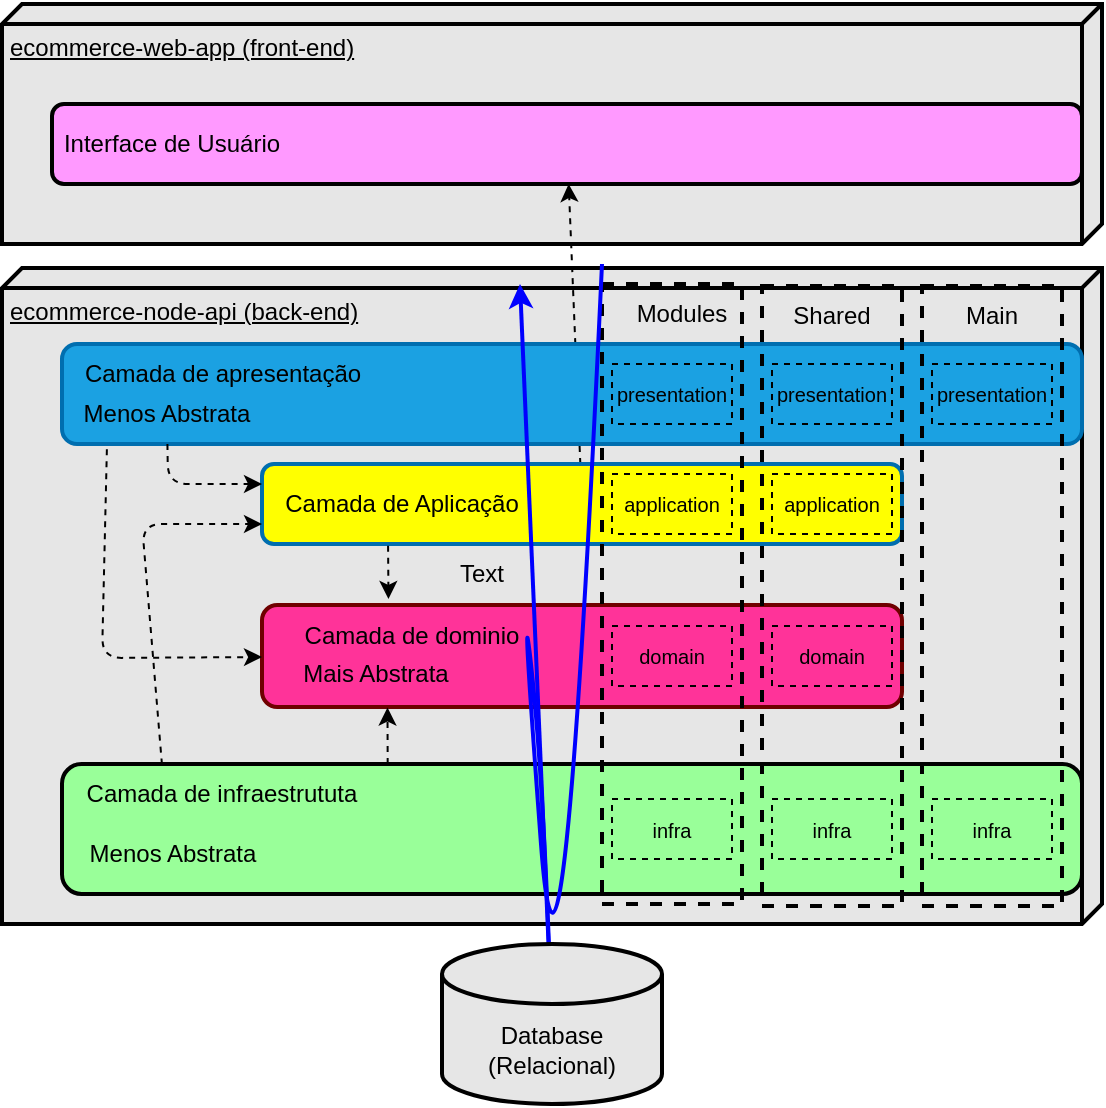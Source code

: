 <mxfile>
    <diagram id="aSWss9fgncpxhGeWPriy" name="Arquitetura em Camadas">
        <mxGraphModel dx="760" dy="619" grid="1" gridSize="10" guides="1" tooltips="1" connect="1" arrows="1" fold="1" page="1" pageScale="1" pageWidth="850" pageHeight="1100" math="0" shadow="0">
            <root>
                <mxCell id="0"/>
                <mxCell id="1" parent="0"/>
                <mxCell id="2" value="&lt;font color=&quot;#000000&quot;&gt;ecommerce-node-api (back-end)&lt;/font&gt;" style="verticalAlign=top;align=left;spacingTop=8;spacingLeft=2;spacingRight=12;shape=cube;size=10;direction=south;fontStyle=4;html=1;strokeWidth=2;fillColor=#E6E6E6;" parent="1" vertex="1">
                    <mxGeometry x="190" y="212" width="550" height="328" as="geometry"/>
                </mxCell>
                <mxCell id="4" value="&lt;font color=&quot;#000000&quot;&gt;ecommerce-web-app (front-end)&lt;/font&gt;" style="verticalAlign=top;align=left;spacingTop=8;spacingLeft=2;spacingRight=12;shape=cube;size=10;direction=south;fontStyle=4;html=1;strokeWidth=2;fillColor=#E6E6E6;" parent="1" vertex="1">
                    <mxGeometry x="190" y="80" width="550" height="120" as="geometry"/>
                </mxCell>
                <mxCell id="6" value="&lt;div style=&quot;&quot;&gt;&lt;br&gt;&lt;/div&gt;" style="rounded=1;whiteSpace=wrap;html=1;strokeWidth=2;align=center;fillColor=#FF3399;fontColor=#ffffff;strokeColor=#6F0000;points=[[0,0,0,0,0],[0,0.25,0,0,0],[0,0.51,0,0,0],[0,0.75,0,0,0],[0,1,0,0,0],[0.1,0,0,0,0],[0.25,1,0,0,0],[0.5,0,0,0,0],[0.5,1,0,0,0],[0.75,0,0,0,0],[0.75,1,0,0,0],[1,0,0,0,0],[1,0.25,0,0,0],[1,0.51,0,0,0],[1,0.75,0,0,0],[1,1,0,0,0]];" parent="1" vertex="1">
                    <mxGeometry x="320" y="380.5" width="320" height="51" as="geometry"/>
                </mxCell>
                <mxCell id="7" value="&lt;font color=&quot;#000000&quot;&gt;Camada de dominio&lt;/font&gt;" style="text;html=1;strokeColor=none;fillColor=none;align=center;verticalAlign=middle;whiteSpace=wrap;rounded=0;strokeWidth=2;" parent="1" vertex="1">
                    <mxGeometry x="335" y="380.5" width="120" height="30" as="geometry"/>
                </mxCell>
                <mxCell id="21" value="" style="edgeStyle=none;html=1;dashed=1;fontColor=#000000;" parent="1" source="8" target="13" edge="1">
                    <mxGeometry relative="1" as="geometry"/>
                </mxCell>
                <mxCell id="8" value="&lt;div style=&quot;&quot;&gt;&lt;br&gt;&lt;/div&gt;" style="rounded=1;whiteSpace=wrap;html=1;strokeWidth=2;align=center;fillColor=#FFFF00;fontColor=#ffffff;strokeColor=#006EAF;points=[[0,0,0,0,0],[0,0.25,0,0,0],[0,0.5,0,0,0],[0,0.75,0,0,0],[0,1,0,0,0],[0.09,1,0,0,0],[0.25,0,0,0,0],[0.5,0,0,0,0],[0.5,1,0,0,0],[0.75,0,0,0,0],[0.75,1,0,0,0],[1,0,0,0,0],[1,0.25,0,0,0],[1,0.5,0,0,0],[1,0.75,0,0,0],[1,1,0,0,0]];" parent="1" vertex="1">
                    <mxGeometry x="320" y="310" width="320" height="40" as="geometry"/>
                </mxCell>
                <mxCell id="41" style="edgeStyle=none;rounded=1;html=1;entryX=0.402;entryY=-0.1;entryDx=0;entryDy=0;dashed=1;strokeColor=#000000;fontColor=#000000;exitX=0.197;exitY=1.021;exitDx=0;exitDy=0;exitPerimeter=0;entryPerimeter=0;" parent="1" source="8" target="7" edge="1">
                    <mxGeometry relative="1" as="geometry"/>
                </mxCell>
                <mxCell id="9" value="&lt;font color=&quot;#000000&quot;&gt;Camada de Aplicação&lt;/font&gt;" style="text;html=1;strokeColor=none;fillColor=none;align=center;verticalAlign=middle;whiteSpace=wrap;rounded=0;strokeWidth=2;" parent="1" vertex="1">
                    <mxGeometry x="325" y="315" width="130" height="30" as="geometry"/>
                </mxCell>
                <mxCell id="42" style="edgeStyle=none;rounded=1;html=1;entryX=0;entryY=0.75;entryDx=0;entryDy=0;entryPerimeter=0;dashed=1;strokeColor=#000000;fontColor=#000000;exitX=0.098;exitY=0.004;exitDx=0;exitDy=0;exitPerimeter=0;" parent="1" source="10" target="8" edge="1">
                    <mxGeometry relative="1" as="geometry">
                        <Array as="points">
                            <mxPoint x="260" y="340"/>
                        </Array>
                    </mxGeometry>
                </mxCell>
                <mxCell id="43" style="edgeStyle=none;rounded=1;html=1;entryX=0.623;entryY=1.059;entryDx=0;entryDy=0;entryPerimeter=0;dashed=1;strokeColor=#000000;fontColor=#000000;exitX=0.402;exitY=0;exitDx=0;exitDy=0;exitPerimeter=0;" parent="1" edge="1">
                    <mxGeometry relative="1" as="geometry">
                        <mxPoint x="382.84" y="460" as="sourcePoint"/>
                        <mxPoint x="382.743" y="431.77" as="targetPoint"/>
                    </mxGeometry>
                </mxCell>
                <mxCell id="10" value="&lt;div style=&quot;&quot;&gt;&lt;br&gt;&lt;/div&gt;" style="rounded=1;whiteSpace=wrap;html=1;strokeWidth=2;align=center;fillColor=#99FF99;points=[[0,0,0,0,0],[0,0.25,0,0,0],[0,0.51,0,0,0],[0,0.75,0,0,0],[0,1,0,0,0],[0.08,0,0,0,-5],[0.16,0,0,0,-5],[0.25,1,0,0,0],[0.47,0,0,0,0],[0.5,1,0,0,0],[0.75,1,0,0,0],[1,0,0,0,0],[1,0.25,0,0,0],[1,0.51,0,0,0],[1,0.75,0,0,0],[1,1,0,0,0]];strokeColor=#000000;" parent="1" vertex="1">
                    <mxGeometry x="220" y="460" width="510" height="65" as="geometry"/>
                </mxCell>
                <mxCell id="12" value="&lt;font color=&quot;#000000&quot;&gt;Camada de infraestrututa&lt;/font&gt;" style="text;html=1;strokeColor=none;fillColor=none;align=center;verticalAlign=middle;whiteSpace=wrap;rounded=0;strokeWidth=2;" parent="1" vertex="1">
                    <mxGeometry x="225" y="460" width="150" height="30" as="geometry"/>
                </mxCell>
                <mxCell id="13" value="&lt;div style=&quot;&quot;&gt;&lt;br&gt;&lt;/div&gt;" style="rounded=1;whiteSpace=wrap;html=1;strokeWidth=2;align=center;fillColor=#FF99FF;" parent="1" vertex="1">
                    <mxGeometry x="215" y="130" width="515" height="40" as="geometry"/>
                </mxCell>
                <mxCell id="14" value="Interface de Usuário" style="text;html=1;strokeColor=none;fillColor=none;align=center;verticalAlign=middle;whiteSpace=wrap;rounded=0;labelBackgroundColor=#;strokeWidth=2;fontColor=#000000;" parent="1" vertex="1">
                    <mxGeometry x="190" y="135" width="170" height="30" as="geometry"/>
                </mxCell>
                <mxCell id="32" value="Mais Abstrata" style="text;html=1;strokeColor=none;fillColor=none;align=center;verticalAlign=middle;whiteSpace=wrap;rounded=0;fontColor=#000000;" parent="1" vertex="1">
                    <mxGeometry x="328" y="400" width="97.5" height="30" as="geometry"/>
                </mxCell>
                <mxCell id="34" value="&lt;div style=&quot;&quot;&gt;&lt;br&gt;&lt;/div&gt;" style="rounded=1;whiteSpace=wrap;html=1;strokeWidth=2;align=center;fillColor=#1ba1e2;fontColor=#ffffff;strokeColor=#006EAF;points=[[0,0,0,0,0],[0,0.26,0,0,0],[0,0.5,0,0,0],[0,0.74,0,0,0],[0,1,0,0,0],[0.05,0.88,0,0,0],[0.11,1,0,0,0],[0.25,0,0,0,0],[0.5,0,0,0,0],[0.75,0,0,0,0],[0.75,1,0,0,0],[1,0,0,0,0],[1,0.26,0,0,0],[1,0.5,0,0,0],[1,0.76,0,0,0],[1,1,0,0,0]];" parent="1" vertex="1">
                    <mxGeometry x="220" y="250" width="510" height="50" as="geometry"/>
                </mxCell>
                <mxCell id="40" style="edgeStyle=none;rounded=1;html=1;exitX=0.044;exitY=1.052;exitDx=0;exitDy=0;entryX=0;entryY=0.51;entryDx=0;entryDy=0;dashed=1;strokeColor=#000000;fontColor=#000000;exitPerimeter=0;entryPerimeter=0;" parent="1" source="34" target="6" edge="1">
                    <mxGeometry relative="1" as="geometry">
                        <Array as="points">
                            <mxPoint x="240" y="407"/>
                        </Array>
                    </mxGeometry>
                </mxCell>
                <mxCell id="35" value="Camada de apresentação" style="text;html=1;strokeColor=none;fillColor=none;align=center;verticalAlign=middle;whiteSpace=wrap;rounded=0;fontColor=#000000;" parent="1" vertex="1">
                    <mxGeometry x="202.5" y="250" width="195" height="30" as="geometry"/>
                </mxCell>
                <mxCell id="36" value="Menos Abstrata" style="text;html=1;strokeColor=none;fillColor=none;align=center;verticalAlign=middle;whiteSpace=wrap;rounded=0;fontColor=#000000;" parent="1" vertex="1">
                    <mxGeometry x="212.5" y="490" width="125" height="30" as="geometry"/>
                </mxCell>
                <mxCell id="38" style="edgeStyle=none;html=1;entryX=0;entryY=0.25;entryDx=0;entryDy=0;fontColor=#000000;rounded=1;dashed=1;strokeColor=#000000;entryPerimeter=0;" parent="1" source="37" target="8" edge="1">
                    <mxGeometry relative="1" as="geometry">
                        <Array as="points">
                            <mxPoint x="273" y="320"/>
                        </Array>
                    </mxGeometry>
                </mxCell>
                <mxCell id="37" value="Menos Abstrata" style="text;html=1;strokeColor=none;fillColor=none;align=center;verticalAlign=middle;whiteSpace=wrap;rounded=0;fontColor=#000000;" parent="1" vertex="1">
                    <mxGeometry x="210" y="270" width="125" height="30" as="geometry"/>
                </mxCell>
                <mxCell id="44" value="" style="curved=1;endArrow=classic;html=1;rounded=1;strokeColor=#0000FF;fontColor=#000000;strokeWidth=2;startArrow=none;" parent="1" edge="1" source="5">
                    <mxGeometry width="50" height="50" relative="1" as="geometry">
                        <mxPoint x="490" y="210" as="sourcePoint"/>
                        <mxPoint x="449" y="220" as="targetPoint"/>
                        <Array as="points"/>
                    </mxGeometry>
                </mxCell>
                <mxCell id="rETtWXidspeaWh_SScwB-46" value="" style="rounded=0;whiteSpace=wrap;html=1;strokeWidth=2;fillWeight=4;hachureGap=8;hachureAngle=45;fillColor=none;shadow=0;strokeColor=#000000;fontSize=7;fontColor=#000000;dashed=1;" parent="1" vertex="1">
                    <mxGeometry x="490" y="220" width="70" height="310" as="geometry"/>
                </mxCell>
                <mxCell id="45" value="Text" style="text;html=1;strokeColor=none;fillColor=none;align=center;verticalAlign=middle;whiteSpace=wrap;rounded=0;" parent="1" vertex="1">
                    <mxGeometry x="400" y="350" width="60" height="30" as="geometry"/>
                </mxCell>
                <mxCell id="46" value="&lt;font color=&quot;#000000&quot;&gt;Modules&lt;/font&gt;" style="text;html=1;strokeColor=none;fillColor=none;align=center;verticalAlign=middle;whiteSpace=wrap;rounded=0;sketch=0;" parent="1" vertex="1">
                    <mxGeometry x="500" y="220" width="60" height="30" as="geometry"/>
                </mxCell>
                <mxCell id="47" value="&lt;font style=&quot;font-size: 10px;&quot; color=&quot;#000000&quot;&gt;application&lt;/font&gt;" style="text;html=1;strokeColor=#000000;fillColor=none;align=center;verticalAlign=middle;whiteSpace=wrap;rounded=0;sketch=0;dashed=1;" parent="1" vertex="1">
                    <mxGeometry x="495" y="315" width="60" height="30" as="geometry"/>
                </mxCell>
                <mxCell id="48" value="&lt;font style=&quot;font-size: 10px;&quot; color=&quot;#000000&quot;&gt;domain&lt;/font&gt;" style="text;html=1;strokeColor=#000000;fillColor=none;align=center;verticalAlign=middle;whiteSpace=wrap;rounded=0;sketch=0;dashed=1;" parent="1" vertex="1">
                    <mxGeometry x="495" y="391" width="60" height="30" as="geometry"/>
                </mxCell>
                <mxCell id="49" value="&lt;font style=&quot;font-size: 10px;&quot; color=&quot;#000000&quot;&gt;infra&lt;/font&gt;" style="text;html=1;strokeColor=#000000;fillColor=none;align=center;verticalAlign=middle;whiteSpace=wrap;rounded=0;sketch=0;dashed=1;" parent="1" vertex="1">
                    <mxGeometry x="495" y="477.5" width="60" height="30" as="geometry"/>
                </mxCell>
                <mxCell id="50" value="&lt;font style=&quot;font-size: 10px;&quot; color=&quot;#000000&quot;&gt;presentation&lt;/font&gt;" style="text;html=1;strokeColor=#000000;fillColor=none;align=center;verticalAlign=middle;whiteSpace=wrap;rounded=0;sketch=0;dashed=1;" parent="1" vertex="1">
                    <mxGeometry x="495" y="260" width="60" height="30" as="geometry"/>
                </mxCell>
                <mxCell id="51" value="" style="rounded=0;whiteSpace=wrap;html=1;strokeWidth=2;fillWeight=4;hachureGap=8;hachureAngle=45;fillColor=none;shadow=0;strokeColor=#000000;fontSize=7;fontColor=#000000;dashed=1;" parent="1" vertex="1">
                    <mxGeometry x="570" y="221" width="70" height="310" as="geometry"/>
                </mxCell>
                <mxCell id="52" value="&lt;font color=&quot;#000000&quot;&gt;Shared&lt;/font&gt;" style="text;html=1;strokeColor=none;fillColor=none;align=center;verticalAlign=middle;whiteSpace=wrap;rounded=0;sketch=0;" parent="1" vertex="1">
                    <mxGeometry x="575" y="221" width="60" height="30" as="geometry"/>
                </mxCell>
                <mxCell id="53" value="&lt;font style=&quot;font-size: 10px;&quot; color=&quot;#000000&quot;&gt;presentation&lt;/font&gt;" style="text;html=1;strokeColor=#000000;fillColor=none;align=center;verticalAlign=middle;whiteSpace=wrap;rounded=0;sketch=0;dashed=1;" parent="1" vertex="1">
                    <mxGeometry x="575" y="260" width="60" height="30" as="geometry"/>
                </mxCell>
                <mxCell id="54" value="&lt;span style=&quot;color: rgb(0, 0, 0); font-size: 10px;&quot;&gt;application&lt;/span&gt;" style="text;html=1;strokeColor=#000000;fillColor=none;align=center;verticalAlign=middle;whiteSpace=wrap;rounded=0;sketch=0;dashed=1;" parent="1" vertex="1">
                    <mxGeometry x="575" y="315" width="60" height="30" as="geometry"/>
                </mxCell>
                <mxCell id="55" value="&lt;font style=&quot;font-size: 10px;&quot; color=&quot;#000000&quot;&gt;domain&lt;/font&gt;" style="text;html=1;strokeColor=#000000;fillColor=none;align=center;verticalAlign=middle;whiteSpace=wrap;rounded=0;sketch=0;dashed=1;" parent="1" vertex="1">
                    <mxGeometry x="575" y="391" width="60" height="30" as="geometry"/>
                </mxCell>
                <mxCell id="56" value="&lt;font style=&quot;font-size: 10px;&quot; color=&quot;#000000&quot;&gt;infra&lt;/font&gt;" style="text;html=1;strokeColor=#000000;fillColor=none;align=center;verticalAlign=middle;whiteSpace=wrap;rounded=0;sketch=0;dashed=1;" parent="1" vertex="1">
                    <mxGeometry x="575" y="477.5" width="60" height="30" as="geometry"/>
                </mxCell>
                <mxCell id="GGV-V5xr20-UlNDZacLf-56" value="" style="rounded=0;whiteSpace=wrap;html=1;strokeWidth=2;fillWeight=4;hachureGap=8;hachureAngle=45;fillColor=none;shadow=0;strokeColor=#000000;fontSize=7;fontColor=#000000;dashed=1;" vertex="1" parent="1">
                    <mxGeometry x="650" y="221" width="70" height="310" as="geometry"/>
                </mxCell>
                <mxCell id="GGV-V5xr20-UlNDZacLf-57" value="&lt;font style=&quot;font-size: 10px;&quot; color=&quot;#000000&quot;&gt;infra&lt;/font&gt;" style="text;html=1;strokeColor=#000000;fillColor=none;align=center;verticalAlign=middle;whiteSpace=wrap;rounded=0;sketch=0;dashed=1;" vertex="1" parent="1">
                    <mxGeometry x="655" y="477.5" width="60" height="30" as="geometry"/>
                </mxCell>
                <mxCell id="GGV-V5xr20-UlNDZacLf-58" value="&lt;font style=&quot;font-size: 10px;&quot; color=&quot;#000000&quot;&gt;presentation&lt;/font&gt;" style="text;html=1;strokeColor=#000000;fillColor=none;align=center;verticalAlign=middle;whiteSpace=wrap;rounded=0;sketch=0;dashed=1;" vertex="1" parent="1">
                    <mxGeometry x="655" y="260" width="60" height="30" as="geometry"/>
                </mxCell>
                <mxCell id="GGV-V5xr20-UlNDZacLf-59" value="" style="curved=1;endArrow=none;html=1;rounded=1;strokeColor=#0000FF;fontColor=#000000;strokeWidth=2;" edge="1" parent="1" target="5">
                    <mxGeometry width="50" height="50" relative="1" as="geometry">
                        <mxPoint x="490" y="210" as="sourcePoint"/>
                        <mxPoint x="449" y="220" as="targetPoint"/>
                        <Array as="points">
                            <mxPoint x="470" y="640"/>
                            <mxPoint x="449" y="360"/>
                            <mxPoint x="460" y="460"/>
                        </Array>
                    </mxGeometry>
                </mxCell>
                <mxCell id="5" value="&lt;font color=&quot;#000000&quot;&gt;Database (Relacional)&lt;/font&gt;" style="shape=cylinder3;whiteSpace=wrap;html=1;boundedLbl=1;backgroundOutline=1;size=15;strokeWidth=2;fillColor=#E6E6E6;" parent="1" vertex="1">
                    <mxGeometry x="410" y="550" width="110" height="80" as="geometry"/>
                </mxCell>
                <mxCell id="GGV-V5xr20-UlNDZacLf-60" value="&lt;font color=&quot;#000000&quot;&gt;Main&lt;/font&gt;" style="text;html=1;strokeColor=none;fillColor=none;align=center;verticalAlign=middle;whiteSpace=wrap;rounded=0;sketch=0;" vertex="1" parent="1">
                    <mxGeometry x="655" y="221" width="60" height="30" as="geometry"/>
                </mxCell>
            </root>
        </mxGraphModel>
    </diagram>
    <diagram name="Arquitetura Hexagonal" id="wjivnZVUsACDeRUAyvuC">
        <mxGraphModel dx="799" dy="619" grid="1" gridSize="10" guides="1" tooltips="1" connect="1" arrows="1" fold="1" page="1" pageScale="1" pageWidth="850" pageHeight="1100" math="0" shadow="0">
            <root>
                <mxCell id="tzPjVgsUGmhRdQPGDlRc-0"/>
                <mxCell id="tzPjVgsUGmhRdQPGDlRc-1" parent="tzPjVgsUGmhRdQPGDlRc-0"/>
                <mxCell id="tzPjVgsUGmhRdQPGDlRc-2" value="&lt;font color=&quot;#000000&quot;&gt;ecommerce-node-api (back-end)&lt;/font&gt;" style="verticalAlign=top;align=left;spacingTop=8;spacingLeft=2;spacingRight=12;shape=cube;size=10;direction=south;fontStyle=4;html=1;strokeWidth=2;fillColor=#E6E6E6;" parent="tzPjVgsUGmhRdQPGDlRc-1" vertex="1">
                    <mxGeometry x="185" y="185" width="480" height="320" as="geometry"/>
                </mxCell>
                <mxCell id="tzPjVgsUGmhRdQPGDlRc-3" value="&lt;font color=&quot;#000000&quot;&gt;ecommerce-web-app (front-end)&lt;/font&gt;" style="verticalAlign=top;align=left;spacingTop=8;spacingLeft=2;spacingRight=12;shape=cube;size=10;direction=south;fontStyle=4;html=1;strokeWidth=2;fillColor=#E6E6E6;" parent="tzPjVgsUGmhRdQPGDlRc-1" vertex="1">
                    <mxGeometry x="190" y="40" width="480" height="120" as="geometry"/>
                </mxCell>
                <mxCell id="tzPjVgsUGmhRdQPGDlRc-4" value="&lt;font color=&quot;#000000&quot;&gt;Database (Relacional)&lt;/font&gt;" style="shape=cylinder3;whiteSpace=wrap;html=1;boundedLbl=1;backgroundOutline=1;size=15;strokeWidth=2;fillColor=#E6E6E6;" parent="tzPjVgsUGmhRdQPGDlRc-1" vertex="1">
                    <mxGeometry x="375" y="520" width="110" height="80" as="geometry"/>
                </mxCell>
                <mxCell id="tzPjVgsUGmhRdQPGDlRc-15" value="&lt;div style=&quot;&quot;&gt;&lt;br&gt;&lt;/div&gt;" style="rounded=1;whiteSpace=wrap;html=1;strokeWidth=2;align=center;fillColor=#FF99FF;" parent="tzPjVgsUGmhRdQPGDlRc-1" vertex="1">
                    <mxGeometry x="215" y="89" width="415" height="40" as="geometry"/>
                </mxCell>
                <mxCell id="tzPjVgsUGmhRdQPGDlRc-16" value="Interface de Usuário" style="text;html=1;strokeColor=none;fillColor=none;align=center;verticalAlign=middle;whiteSpace=wrap;rounded=0;labelBackgroundColor=#;strokeWidth=2;fontColor=#000000;" parent="tzPjVgsUGmhRdQPGDlRc-1" vertex="1">
                    <mxGeometry x="190" y="94" width="170" height="30" as="geometry"/>
                </mxCell>
                <mxCell id="usXvEcNRvfOSVGBU--6a-12" style="edgeStyle=none;html=1;exitX=0.5;exitY=1;exitDx=0;exitDy=0;entryX=0.5;entryY=1;entryDx=0;entryDy=0;dashed=1;strokeColor=#000000;fontSize=7;fontColor=#000000;" parent="tzPjVgsUGmhRdQPGDlRc-1" source="vYS4999cGOgpFXuxNJbP-7" target="vYS4999cGOgpFXuxNJbP-4" edge="1">
                    <mxGeometry relative="1" as="geometry"/>
                </mxCell>
                <mxCell id="vYS4999cGOgpFXuxNJbP-7" value="" style="shape=hexagon;perimeter=hexagonPerimeter2;whiteSpace=wrap;html=1;fixedSize=1;shadow=0;gradientColor=#99FF99;fillColor=#66B2FF;" parent="tzPjVgsUGmhRdQPGDlRc-1" vertex="1">
                    <mxGeometry x="320" y="260" width="200" height="170" as="geometry"/>
                </mxCell>
                <mxCell id="usXvEcNRvfOSVGBU--6a-13" style="edgeStyle=none;html=1;exitX=0.5;exitY=1;exitDx=0;exitDy=0;dashed=1;strokeColor=#000000;fontSize=7;fontColor=#000000;" parent="tzPjVgsUGmhRdQPGDlRc-1" edge="1">
                    <mxGeometry relative="1" as="geometry">
                        <mxPoint x="429" y="430" as="sourcePoint"/>
                        <mxPoint x="430" y="410" as="targetPoint"/>
                    </mxGeometry>
                </mxCell>
                <mxCell id="usXvEcNRvfOSVGBU--6a-15" style="edgeStyle=none;html=1;exitX=0.5;exitY=1;exitDx=0;exitDy=0;entryX=0.5;entryY=1;entryDx=0;entryDy=0;dashed=1;strokeColor=#000000;fontSize=7;fontColor=#000000;" parent="tzPjVgsUGmhRdQPGDlRc-1" edge="1">
                    <mxGeometry relative="1" as="geometry">
                        <mxPoint x="430" y="410" as="sourcePoint"/>
                        <mxPoint x="429" y="391.0" as="targetPoint"/>
                    </mxGeometry>
                </mxCell>
                <mxCell id="vYS4999cGOgpFXuxNJbP-4" value="" style="shape=hexagon;perimeter=hexagonPerimeter2;whiteSpace=wrap;html=1;fixedSize=1;fillColor=#e3c800;fontColor=#000000;strokeColor=#B09500;" parent="tzPjVgsUGmhRdQPGDlRc-1" vertex="1">
                    <mxGeometry x="331" y="290" width="180" height="120" as="geometry"/>
                </mxCell>
                <mxCell id="vYS4999cGOgpFXuxNJbP-2" value="" style="shape=hexagon;perimeter=hexagonPerimeter2;whiteSpace=wrap;html=1;fixedSize=1;fillColor=#d80073;fontColor=#ffffff;strokeColor=#A50040;" parent="tzPjVgsUGmhRdQPGDlRc-1" vertex="1">
                    <mxGeometry x="360" y="310" width="120" height="81" as="geometry"/>
                </mxCell>
                <mxCell id="tzPjVgsUGmhRdQPGDlRc-24" value="" style="curved=1;endArrow=classic;html=1;rounded=1;strokeColor=#0000FF;fontColor=#000000;strokeWidth=1;exitX=0.859;exitY=0.009;exitDx=0;exitDy=0;exitPerimeter=0;" parent="tzPjVgsUGmhRdQPGDlRc-1" source="vYS4999cGOgpFXuxNJbP-7" edge="1">
                    <mxGeometry width="50" height="50" relative="1" as="geometry">
                        <mxPoint x="534" y="245" as="sourcePoint"/>
                        <mxPoint x="474" y="245" as="targetPoint"/>
                        <Array as="points">
                            <mxPoint x="490" y="400"/>
                            <mxPoint x="480" y="430"/>
                            <mxPoint x="471" y="365.42"/>
                        </Array>
                    </mxGeometry>
                </mxCell>
                <mxCell id="vYS4999cGOgpFXuxNJbP-3" value="&lt;b&gt;&lt;font style=&quot;font-size: 7px;&quot;&gt;Camada de domínio&lt;/font&gt;&lt;/b&gt;" style="text;html=1;strokeColor=none;fillColor=none;align=center;verticalAlign=middle;whiteSpace=wrap;rounded=0;" parent="tzPjVgsUGmhRdQPGDlRc-1" vertex="1">
                    <mxGeometry x="340" y="330" width="125" height="30" as="geometry"/>
                </mxCell>
                <mxCell id="vYS4999cGOgpFXuxNJbP-6" value="&lt;font size=&quot;1&quot; color=&quot;#000000&quot;&gt;&lt;b style=&quot;font-size: 7px;&quot;&gt;Camada de aplicação&lt;/b&gt;&lt;/font&gt;" style="text;html=1;strokeColor=none;fillColor=none;align=center;verticalAlign=middle;whiteSpace=wrap;rounded=0;" parent="tzPjVgsUGmhRdQPGDlRc-1" vertex="1">
                    <mxGeometry x="320" y="290" width="135" height="14" as="geometry"/>
                </mxCell>
                <mxCell id="usXvEcNRvfOSVGBU--6a-2" style="edgeStyle=none;html=1;fontColor=#000000;exitX=0.483;exitY=0.007;exitDx=0;exitDy=0;exitPerimeter=0;strokeColor=#000000;dashed=1;" parent="tzPjVgsUGmhRdQPGDlRc-1" edge="1">
                    <mxGeometry relative="1" as="geometry">
                        <mxPoint x="429.43" y="261.19" as="sourcePoint"/>
                        <mxPoint x="429" y="290" as="targetPoint"/>
                    </mxGeometry>
                </mxCell>
                <mxCell id="usXvEcNRvfOSVGBU--6a-3" style="edgeStyle=none;html=1;exitX=0.75;exitY=1;exitDx=0;exitDy=0;fontSize=6;fontColor=#000000;dashed=1;strokeColor=#000000;" parent="tzPjVgsUGmhRdQPGDlRc-1" edge="1">
                    <mxGeometry relative="1" as="geometry">
                        <mxPoint x="429.5" y="284" as="sourcePoint"/>
                        <mxPoint x="428.523" y="310" as="targetPoint"/>
                    </mxGeometry>
                </mxCell>
                <mxCell id="vYS4999cGOgpFXuxNJbP-8" value="&lt;font style=&quot;font-size: 7px;&quot; color=&quot;#000000&quot;&gt;Camada de apresentação&lt;/font&gt;" style="text;html=1;strokeColor=none;fillColor=none;align=center;verticalAlign=middle;whiteSpace=wrap;rounded=0;shadow=0;fontColor=#FF0000;" parent="tzPjVgsUGmhRdQPGDlRc-1" vertex="1">
                    <mxGeometry x="320" y="251" width="120" height="30" as="geometry"/>
                </mxCell>
                <mxCell id="vYS4999cGOgpFXuxNJbP-9" value="&lt;font style=&quot;font-size: 7px;&quot;&gt;Camada de Infraestrutura&lt;/font&gt;" style="text;html=1;strokeColor=none;fillColor=none;align=center;verticalAlign=middle;whiteSpace=wrap;rounded=0;shadow=0;fontColor=#000000;" parent="tzPjVgsUGmhRdQPGDlRc-1" vertex="1">
                    <mxGeometry x="311.5" y="401" width="150" height="30" as="geometry"/>
                </mxCell>
                <mxCell id="usXvEcNRvfOSVGBU--6a-16" style="edgeStyle=none;html=1;exitX=0.5;exitY=1;exitDx=0;exitDy=0;entryX=0.5;entryY=1;entryDx=0;entryDy=0;dashed=1;strokeColor=#000000;fontSize=7;fontColor=#000000;" parent="tzPjVgsUGmhRdQPGDlRc-1" edge="1">
                    <mxGeometry relative="1" as="geometry">
                        <mxPoint x="430" y="410.0" as="sourcePoint"/>
                        <mxPoint x="429" y="391" as="targetPoint"/>
                    </mxGeometry>
                </mxCell>
                <mxCell id="_s5H8p2Y_gwML5H9djnR-0" value="&lt;font color=&quot;#000000&quot; style=&quot;font-size: 4px;&quot;&gt;Baixo nível de abstração / Orquestração /&amp;nbsp; Detalhes&lt;/font&gt;" style="text;html=1;strokeColor=none;fillColor=none;align=center;verticalAlign=middle;whiteSpace=wrap;rounded=0;" parent="tzPjVgsUGmhRdQPGDlRc-1" vertex="1">
                    <mxGeometry x="279" y="260" width="200" height="30" as="geometry"/>
                </mxCell>
                <mxCell id="_s5H8p2Y_gwML5H9djnR-1" value="&lt;span style=&quot;color: rgb(0, 0, 0); font-size: 4px;&quot;&gt;Médio nível de&amp;nbsp; abstração&amp;nbsp; /&amp;nbsp; Orquestração&lt;/span&gt;" style="text;html=1;strokeColor=none;fillColor=none;align=center;verticalAlign=middle;whiteSpace=wrap;rounded=0;" parent="tzPjVgsUGmhRdQPGDlRc-1" vertex="1">
                    <mxGeometry x="287.5" y="289" width="200" height="30" as="geometry"/>
                </mxCell>
                <mxCell id="_s5H8p2Y_gwML5H9djnR-2" value="&lt;span style=&quot;font-size: 4px;&quot;&gt;&lt;font color=&quot;#ffffff&quot;&gt;Alto nível de abstração /&amp;nbsp; Políticas&lt;/font&gt;&lt;/span&gt;" style="text;html=1;strokeColor=none;fillColor=none;align=center;verticalAlign=middle;whiteSpace=wrap;rounded=0;" parent="tzPjVgsUGmhRdQPGDlRc-1" vertex="1">
                    <mxGeometry x="299.5" y="335.5" width="200" height="30" as="geometry"/>
                </mxCell>
                <mxCell id="0flk8VAWVbYfpd_tYUp7-0" value="&lt;span style=&quot;color: rgb(0, 0, 0);&quot;&gt;&lt;font style=&quot;font-size: 3px;&quot;&gt;Baixo nível de&amp;nbsp; abstração&amp;nbsp; /&amp;nbsp; Orquestração / Detalhes&lt;/font&gt;&lt;/span&gt;" style="text;html=1;strokeColor=none;fillColor=none;align=center;verticalAlign=middle;whiteSpace=wrap;rounded=0;" parent="tzPjVgsUGmhRdQPGDlRc-1" vertex="1">
                    <mxGeometry x="278.5" y="406" width="200" height="30" as="geometry"/>
                </mxCell>
                <mxCell id="0flk8VAWVbYfpd_tYUp7-2" value="&lt;font color=&quot;#000000&quot; style=&quot;font-size: 4px;&quot;&gt;&lt;u&gt;Casos de uso&lt;/u&gt;&lt;/font&gt;" style="text;html=1;strokeColor=none;fillColor=none;align=center;verticalAlign=middle;whiteSpace=wrap;rounded=0;" parent="tzPjVgsUGmhRdQPGDlRc-1" vertex="1">
                    <mxGeometry x="313.5" y="295" width="90" height="30" as="geometry"/>
                </mxCell>
                <mxCell id="OLbARjLa9Ogg8bijMRbt-0" value="&lt;div style=&quot;&quot;&gt;&lt;br&gt;&lt;/div&gt;" style="rounded=1;whiteSpace=wrap;html=1;strokeWidth=2;align=center;fillColor=#FF3399;fontColor=#ffffff;strokeColor=#6F0000;points=[[0,0,0,0,0],[0,0.25,0,0,0],[0,0.51,0,0,0],[0,0.75,0,0,0],[0,1,0,0,0],[0.1,0,0,0,0],[0.25,1,0,0,0],[0.5,0,0,0,0],[0.5,1,0,0,0],[0.75,0,0,0,0],[0.75,1,0,0,0],[1,0,0,0,0],[1,0.25,0,0,0],[1,0.51,0,0,0],[1,0.75,0,0,0],[1,1,0,0,0]];" parent="tzPjVgsUGmhRdQPGDlRc-1" vertex="1">
                    <mxGeometry x="305" y="610" width="240" height="51" as="geometry"/>
                </mxCell>
                <mxCell id="eTSupvUeC0eZLf9QJPG1-0" value="&lt;font color=&quot;#000000&quot;&gt;Camada de dominio&lt;/font&gt;" style="text;html=1;strokeColor=none;fillColor=none;align=center;verticalAlign=middle;whiteSpace=wrap;rounded=0;strokeWidth=2;" parent="tzPjVgsUGmhRdQPGDlRc-1" vertex="1">
                    <mxGeometry x="365.5" y="604" width="120" height="30" as="geometry"/>
                </mxCell>
                <mxCell id="pUPzLSKoBXeZlbQ18AqT-0" value="Mais Abstrata" style="text;html=1;strokeColor=none;fillColor=none;align=center;verticalAlign=middle;whiteSpace=wrap;rounded=0;fontColor=#000000;" parent="tzPjVgsUGmhRdQPGDlRc-1" vertex="1">
                    <mxGeometry x="376" y="631" width="97.5" height="30" as="geometry"/>
                </mxCell>
                <mxCell id="slxioHpNjjSyTJPUUxgy-0" value="&lt;div style=&quot;&quot;&gt;&lt;br&gt;&lt;/div&gt;" style="rounded=1;whiteSpace=wrap;html=1;strokeWidth=2;align=center;fillColor=#FFFF00;fontColor=#ffffff;strokeColor=#006EAF;points=[[0,0,0,0,0],[0,0.25,0,0,0],[0,0.5,0,0,0],[0,0.75,0,0,0],[0,1,0,0,0],[0.09,1,0,0,0],[0.25,0,0,0,0],[0.5,0,0,0,0],[0.5,1,0,0,0],[0.75,0,0,0,0],[0.75,1,0,0,0],[1,0,0,0,0],[1,0.25,0,0,0],[1,0.5,0,0,0],[1,0.75,0,0,0],[1,1,0,0,0]];" parent="tzPjVgsUGmhRdQPGDlRc-1" vertex="1">
                    <mxGeometry x="265" y="661" width="320" height="40" as="geometry"/>
                </mxCell>
                <mxCell id="vBVizdeXec3Gtav6FLSi-0" value="&lt;font color=&quot;#000000&quot;&gt;Camada de Aplicação&lt;/font&gt;" style="text;html=1;strokeColor=none;fillColor=none;align=center;verticalAlign=middle;whiteSpace=wrap;rounded=0;strokeWidth=2;" parent="tzPjVgsUGmhRdQPGDlRc-1" vertex="1">
                    <mxGeometry x="360" y="661" width="130" height="30" as="geometry"/>
                </mxCell>
                <mxCell id="lQK7gJzDE6u0O8OSskd4-0" value="&lt;div style=&quot;&quot;&gt;&lt;br&gt;&lt;/div&gt;" style="rounded=1;whiteSpace=wrap;html=1;strokeWidth=2;align=center;fillColor=#1ba1e2;fontColor=#ffffff;strokeColor=#006EAF;points=[[0,0,0,0,0],[0,0.26,0,0,0],[0,0.5,0,0,0],[0,0.74,0,0,0],[0,1,0,0,0],[0.05,0.88,0,0,0],[0.11,1,0,0,0],[0.25,0,0,0,0],[0.5,0,0,0,0],[0.75,0,0,0,0],[0.75,1,0,0,0],[1,0,0,0,0],[1,0.26,0,0,0],[1,0.5,0,0,0],[1,0.76,0,0,0],[1,1,0,0,0]];" parent="tzPjVgsUGmhRdQPGDlRc-1" vertex="1">
                    <mxGeometry x="190" y="702" width="235" height="50" as="geometry"/>
                </mxCell>
                <mxCell id="XdQ_TQcP55blmfp_1cze-0" value="Camada de apresentação" style="text;html=1;strokeColor=none;fillColor=none;align=center;verticalAlign=middle;whiteSpace=wrap;rounded=0;fontColor=#000000;" parent="tzPjVgsUGmhRdQPGDlRc-1" vertex="1">
                    <mxGeometry x="217.5" y="702" width="195" height="30" as="geometry"/>
                </mxCell>
                <mxCell id="AYqfj5InyCJOd9XoJ2u4-0" value="&lt;div style=&quot;&quot;&gt;&lt;br&gt;&lt;/div&gt;" style="rounded=1;whiteSpace=wrap;html=1;strokeWidth=2;align=center;fillColor=#99FF99;points=[[0,0,0,0,0],[0,0.25,0,0,0],[0,0.51,0,0,0],[0,0.75,0,0,0],[0,1,0,0,0],[0.08,0,0,0,-5],[0.16,0,0,0,-5],[0.25,1,0,0,0],[0.47,0,0,0,0],[0.5,1,0,0,0],[0.75,1,0,0,0],[1,0,0,0,0],[1,0.25,0,0,0],[1,0.51,0,0,0],[1,0.75,0,0,0],[1,1,0,0,0]];strokeColor=#000000;" parent="tzPjVgsUGmhRdQPGDlRc-1" vertex="1">
                    <mxGeometry x="425" y="702" width="236.5" height="49" as="geometry"/>
                </mxCell>
                <mxCell id="-G1CHPTLud1__wFjU5NH-0" value="&lt;font color=&quot;#000000&quot;&gt;Camada de infraestrututa&lt;/font&gt;" style="text;html=1;strokeColor=none;fillColor=none;align=center;verticalAlign=middle;whiteSpace=wrap;rounded=0;strokeWidth=2;" parent="tzPjVgsUGmhRdQPGDlRc-1" vertex="1">
                    <mxGeometry x="468.25" y="701" width="150" height="30" as="geometry"/>
                </mxCell>
                <mxCell id="z_aHn9kHvk5fZYPplcHH-0" value="&lt;span style=&quot;color: rgb(0, 0, 0);&quot;&gt;&lt;font style=&quot;font-size: 8px;&quot;&gt;Médio nível de&amp;nbsp; abstração&amp;nbsp; /&amp;nbsp; Orquestração&lt;/font&gt;&lt;/span&gt;" style="text;html=1;strokeColor=none;fillColor=none;align=center;verticalAlign=middle;whiteSpace=wrap;rounded=0;" parent="tzPjVgsUGmhRdQPGDlRc-1" vertex="1">
                    <mxGeometry x="325.5" y="673" width="200" height="30" as="geometry"/>
                </mxCell>
                <mxCell id="z_aHn9kHvk5fZYPplcHH-1" value="&lt;font color=&quot;#000000&quot; style=&quot;font-size: 4px;&quot;&gt;Baixo nível de abstração / Orquestração /&amp;nbsp; Detalhes&lt;/font&gt;" style="text;html=1;strokeColor=none;fillColor=none;align=center;verticalAlign=middle;whiteSpace=wrap;rounded=0;" parent="tzPjVgsUGmhRdQPGDlRc-1" vertex="1">
                    <mxGeometry x="289" y="270" width="200" height="30" as="geometry"/>
                </mxCell>
                <mxCell id="z_aHn9kHvk5fZYPplcHH-2" value="&lt;font color=&quot;#000000&quot; style=&quot;font-size: 8px;&quot;&gt;Baixo nível de abstração / Orquestração /&amp;nbsp; Detalhes&lt;/font&gt;" style="text;html=1;strokeColor=none;fillColor=none;align=center;verticalAlign=middle;whiteSpace=wrap;rounded=0;" parent="tzPjVgsUGmhRdQPGDlRc-1" vertex="1">
                    <mxGeometry x="217.5" y="720" width="200" height="30" as="geometry"/>
                </mxCell>
                <mxCell id="z_aHn9kHvk5fZYPplcHH-3" value="&lt;span style=&quot;color: rgb(0, 0, 0);&quot;&gt;&lt;font style=&quot;font-size: 8px;&quot;&gt;Baixo nível de&amp;nbsp; abstração&amp;nbsp; /&amp;nbsp; Orquestração / Detalhes&lt;/font&gt;&lt;/span&gt;" style="text;html=1;strokeColor=none;fillColor=none;align=center;verticalAlign=middle;whiteSpace=wrap;rounded=0;" parent="tzPjVgsUGmhRdQPGDlRc-1" vertex="1">
                    <mxGeometry x="443.25" y="714" width="200" height="30" as="geometry"/>
                </mxCell>
                <mxCell id="ailSluQYoId34OJ8lPSa-0" value="" style="rounded=0;whiteSpace=wrap;html=1;strokeWidth=1;fillWeight=4;hachureGap=8;hachureAngle=45;fillColor=none;shadow=0;strokeColor=#000000;fontSize=7;fontColor=#000000;dashed=1;" parent="tzPjVgsUGmhRdQPGDlRc-1" vertex="1">
                    <mxGeometry x="440" y="251" width="30" height="179" as="geometry"/>
                </mxCell>
                <mxCell id="ailSluQYoId34OJ8lPSa-1" value="&lt;font style=&quot;font-size: 5px;&quot;&gt;Modules&lt;/font&gt;" style="text;html=1;strokeColor=none;fillColor=none;align=center;verticalAlign=middle;whiteSpace=wrap;rounded=0;dashed=1;sketch=0;strokeWidth=1;fontSize=10;fontColor=#000000;" parent="tzPjVgsUGmhRdQPGDlRc-1" vertex="1">
                    <mxGeometry x="425" y="240" width="60" height="30" as="geometry"/>
                </mxCell>
                <mxCell id="ailSluQYoId34OJ8lPSa-2" value="Pollíticas" style="text;html=1;strokeColor=none;fillColor=none;align=center;verticalAlign=middle;whiteSpace=wrap;rounded=0;dashed=1;sketch=0;strokeWidth=1;fontSize=5;fontColor=#000000;" parent="tzPjVgsUGmhRdQPGDlRc-1" vertex="1">
                    <mxGeometry x="425.5" y="325" width="60" height="30" as="geometry"/>
                </mxCell>
            </root>
        </mxGraphModel>
    </diagram>
</mxfile>